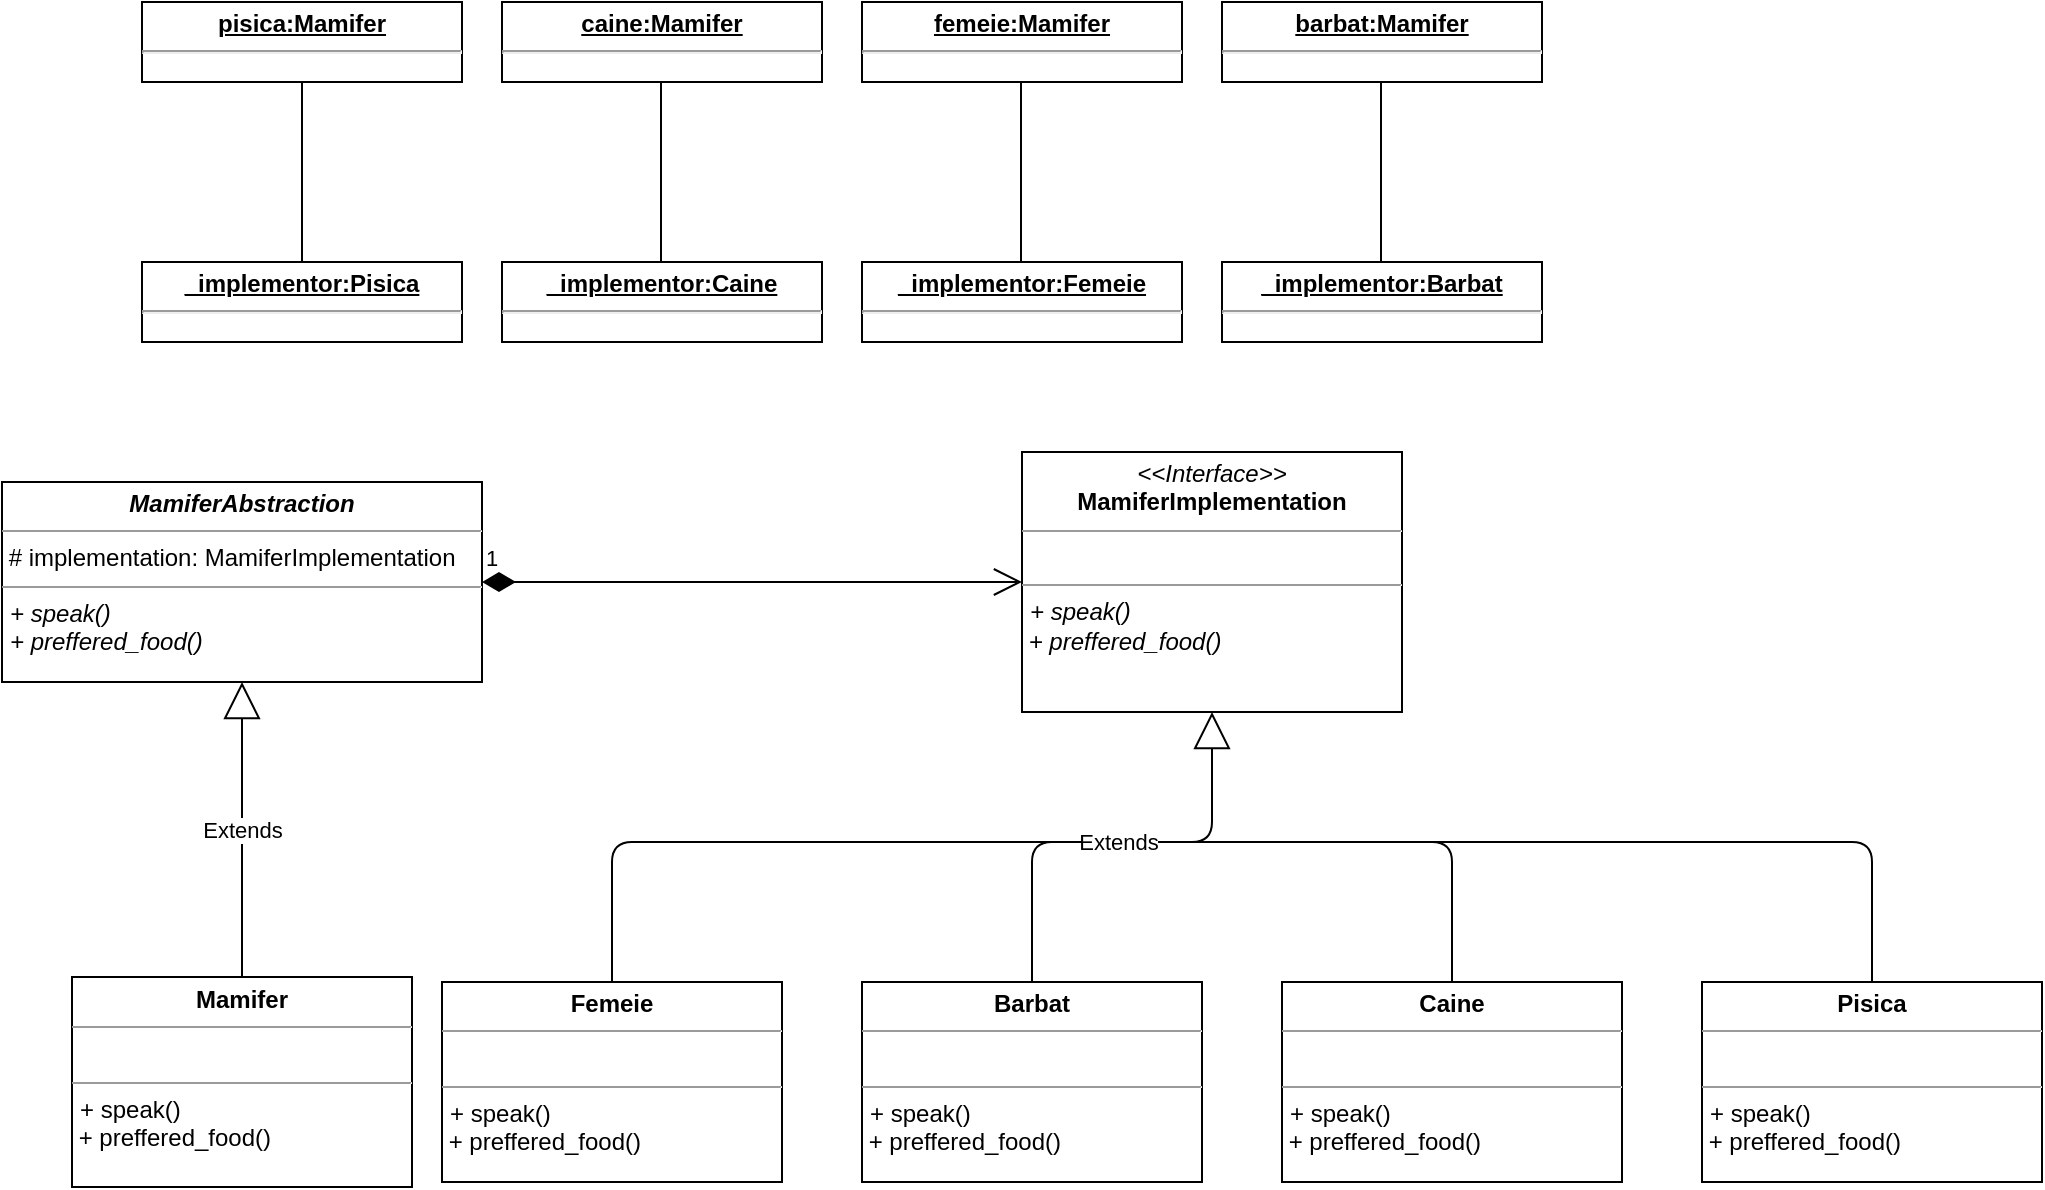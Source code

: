 <mxfile version="14.7.7" type="device"><diagram id="gUvUy648SvMCt0VvvspI" name="Page-1"><mxGraphModel dx="1436" dy="1812" grid="1" gridSize="10" guides="1" tooltips="1" connect="1" arrows="1" fold="1" page="1" pageScale="1" pageWidth="850" pageHeight="1100" math="0" shadow="0"><root><mxCell id="0"/><mxCell id="1" parent="0"/><mxCell id="cAWQSYHbyBMHj2KUJ1hl-1" value="&lt;p style=&quot;margin: 0px ; margin-top: 4px ; text-align: center&quot;&gt;&lt;i&gt;&lt;b&gt;MamiferAbstraction&lt;/b&gt;&lt;/i&gt;&lt;br&gt;&lt;/p&gt;&lt;hr size=&quot;1&quot;&gt;&amp;nbsp;# implementation: MamiferImplementation&lt;br&gt;&lt;hr size=&quot;1&quot;&gt;&lt;p style=&quot;margin: 0px ; margin-left: 4px&quot;&gt;&lt;i&gt;+ speak()&lt;/i&gt;&lt;/p&gt;&lt;p style=&quot;margin: 0px ; margin-left: 4px&quot;&gt;&lt;i&gt;+ preffered_food()&lt;/i&gt;&lt;br&gt;&lt;/p&gt;" style="verticalAlign=top;align=left;overflow=fill;fontSize=12;fontFamily=Helvetica;html=1;" vertex="1" parent="1"><mxGeometry x="370" y="230" width="240" height="100" as="geometry"/></mxCell><mxCell id="cAWQSYHbyBMHj2KUJ1hl-2" value="&lt;p style=&quot;margin: 0px ; margin-top: 4px ; text-align: center&quot;&gt;&lt;b&gt;Mamifer&lt;/b&gt;&lt;/p&gt;&lt;hr size=&quot;1&quot;&gt;&lt;div&gt;&lt;br&gt;&lt;/div&gt;&lt;hr size=&quot;1&quot;&gt;&lt;p style=&quot;margin: 0px ; margin-left: 4px&quot;&gt;+ speak()&lt;/p&gt;&amp;nbsp;+ preffered_food()" style="verticalAlign=top;align=left;overflow=fill;fontSize=12;fontFamily=Helvetica;html=1;" vertex="1" parent="1"><mxGeometry x="405" y="477.5" width="170" height="105" as="geometry"/></mxCell><mxCell id="cAWQSYHbyBMHj2KUJ1hl-3" value="Extends" style="endArrow=block;endSize=16;endFill=0;html=1;entryX=0.5;entryY=1;entryDx=0;entryDy=0;exitX=0.5;exitY=0;exitDx=0;exitDy=0;" edge="1" parent="1" source="cAWQSYHbyBMHj2KUJ1hl-2" target="cAWQSYHbyBMHj2KUJ1hl-1"><mxGeometry width="160" relative="1" as="geometry"><mxPoint x="340" y="320" as="sourcePoint"/><mxPoint x="500" y="320" as="targetPoint"/></mxGeometry></mxCell><mxCell id="cAWQSYHbyBMHj2KUJ1hl-5" value="&lt;p style=&quot;margin: 0px ; margin-top: 4px ; text-align: center&quot;&gt;&lt;i&gt;&amp;lt;&amp;lt;Interface&amp;gt;&amp;gt;&lt;/i&gt;&lt;br&gt;&lt;b&gt;MamiferImplementation&lt;/b&gt;&lt;br&gt;&lt;/p&gt;&lt;hr size=&quot;1&quot;&gt;&lt;p style=&quot;margin: 0px ; margin-left: 4px&quot;&gt;&lt;br&gt;&lt;/p&gt;&lt;hr size=&quot;1&quot;&gt;&lt;p style=&quot;margin: 0px ; margin-left: 4px&quot;&gt;&lt;i&gt;+ speak()&lt;/i&gt;&lt;/p&gt;&lt;i&gt;&amp;nbsp;+ preffered_food()&lt;/i&gt;" style="verticalAlign=top;align=left;overflow=fill;fontSize=12;fontFamily=Helvetica;html=1;" vertex="1" parent="1"><mxGeometry x="880" y="215" width="190" height="130" as="geometry"/></mxCell><mxCell id="cAWQSYHbyBMHj2KUJ1hl-6" value="1" style="endArrow=open;html=1;endSize=12;startArrow=diamondThin;startSize=14;startFill=1;edgeStyle=orthogonalEdgeStyle;align=left;verticalAlign=bottom;exitX=1;exitY=0.5;exitDx=0;exitDy=0;entryX=0;entryY=0.5;entryDx=0;entryDy=0;" edge="1" parent="1" source="cAWQSYHbyBMHj2KUJ1hl-1" target="cAWQSYHbyBMHj2KUJ1hl-5"><mxGeometry x="-1" y="3" relative="1" as="geometry"><mxPoint x="340" y="320" as="sourcePoint"/><mxPoint x="500" y="320" as="targetPoint"/></mxGeometry></mxCell><mxCell id="cAWQSYHbyBMHj2KUJ1hl-7" value="&lt;p style=&quot;margin: 0px ; margin-top: 4px ; text-align: center&quot;&gt;&lt;b&gt;Femeie&lt;/b&gt;&lt;/p&gt;&lt;hr size=&quot;1&quot;&gt;&lt;p style=&quot;margin: 0px ; margin-left: 4px&quot;&gt;&lt;br&gt;&lt;/p&gt;&lt;hr size=&quot;1&quot;&gt;&lt;p style=&quot;margin: 0px ; margin-left: 4px&quot;&gt;+ speak()&lt;/p&gt;&amp;nbsp;+ preffered_food()" style="verticalAlign=top;align=left;overflow=fill;fontSize=12;fontFamily=Helvetica;html=1;" vertex="1" parent="1"><mxGeometry x="590" y="480" width="170" height="100" as="geometry"/></mxCell><mxCell id="cAWQSYHbyBMHj2KUJ1hl-8" value="&lt;p style=&quot;margin: 0px ; margin-top: 4px ; text-align: center&quot;&gt;&lt;b&gt;Barbat&lt;/b&gt;&lt;/p&gt;&lt;hr size=&quot;1&quot;&gt;&lt;p style=&quot;margin: 0px ; margin-left: 4px&quot;&gt;&lt;br&gt;&lt;/p&gt;&lt;hr size=&quot;1&quot;&gt;&lt;p style=&quot;margin: 0px ; margin-left: 4px&quot;&gt;+ speak()&lt;/p&gt;&amp;nbsp;+ preffered_food()" style="verticalAlign=top;align=left;overflow=fill;fontSize=12;fontFamily=Helvetica;html=1;" vertex="1" parent="1"><mxGeometry x="800" y="480" width="170" height="100" as="geometry"/></mxCell><mxCell id="cAWQSYHbyBMHj2KUJ1hl-9" value="&lt;p style=&quot;margin: 0px ; margin-top: 4px ; text-align: center&quot;&gt;&lt;b&gt;Caine&lt;/b&gt;&lt;/p&gt;&lt;hr size=&quot;1&quot;&gt;&lt;p style=&quot;margin: 0px ; margin-left: 4px&quot;&gt;&lt;br&gt;&lt;/p&gt;&lt;hr size=&quot;1&quot;&gt;&lt;p style=&quot;margin: 0px ; margin-left: 4px&quot;&gt;+ speak()&lt;/p&gt;&amp;nbsp;+ preffered_food()" style="verticalAlign=top;align=left;overflow=fill;fontSize=12;fontFamily=Helvetica;html=1;" vertex="1" parent="1"><mxGeometry x="1010" y="480" width="170" height="100" as="geometry"/></mxCell><mxCell id="cAWQSYHbyBMHj2KUJ1hl-10" value="&lt;p style=&quot;margin: 0px ; margin-top: 4px ; text-align: center&quot;&gt;&lt;b&gt;Pisica&lt;/b&gt;&lt;/p&gt;&lt;hr size=&quot;1&quot;&gt;&lt;p style=&quot;margin: 0px ; margin-left: 4px&quot;&gt;&lt;br&gt;&lt;/p&gt;&lt;hr size=&quot;1&quot;&gt;&lt;p style=&quot;margin: 0px ; margin-left: 4px&quot;&gt;+ speak()&lt;/p&gt;&amp;nbsp;+ preffered_food()" style="verticalAlign=top;align=left;overflow=fill;fontSize=12;fontFamily=Helvetica;html=1;" vertex="1" parent="1"><mxGeometry x="1220" y="480" width="170" height="100" as="geometry"/></mxCell><mxCell id="cAWQSYHbyBMHj2KUJ1hl-11" value="Extends" style="endArrow=block;endSize=16;endFill=0;html=1;entryX=0.5;entryY=1;entryDx=0;entryDy=0;exitX=0.5;exitY=0;exitDx=0;exitDy=0;" edge="1" parent="1" source="cAWQSYHbyBMHj2KUJ1hl-8" target="cAWQSYHbyBMHj2KUJ1hl-5"><mxGeometry width="160" relative="1" as="geometry"><mxPoint x="510" y="320" as="sourcePoint"/><mxPoint x="670" y="320" as="targetPoint"/><Array as="points"><mxPoint x="885" y="410"/><mxPoint x="975" y="410"/></Array></mxGeometry></mxCell><mxCell id="cAWQSYHbyBMHj2KUJ1hl-12" value="" style="endArrow=none;html=1;entryX=0.5;entryY=0;entryDx=0;entryDy=0;" edge="1" parent="1" target="cAWQSYHbyBMHj2KUJ1hl-7"><mxGeometry width="50" height="50" relative="1" as="geometry"><mxPoint x="910" y="410" as="sourcePoint"/><mxPoint x="620" y="300" as="targetPoint"/><Array as="points"><mxPoint x="675" y="410"/></Array></mxGeometry></mxCell><mxCell id="cAWQSYHbyBMHj2KUJ1hl-13" value="" style="endArrow=none;html=1;entryX=0.5;entryY=0;entryDx=0;entryDy=0;" edge="1" parent="1" target="cAWQSYHbyBMHj2KUJ1hl-9"><mxGeometry width="50" height="50" relative="1" as="geometry"><mxPoint x="960" y="410" as="sourcePoint"/><mxPoint x="620" y="300" as="targetPoint"/><Array as="points"><mxPoint x="1095" y="410"/></Array></mxGeometry></mxCell><mxCell id="cAWQSYHbyBMHj2KUJ1hl-14" value="" style="endArrow=none;html=1;entryX=0.5;entryY=0;entryDx=0;entryDy=0;" edge="1" parent="1" target="cAWQSYHbyBMHj2KUJ1hl-10"><mxGeometry width="50" height="50" relative="1" as="geometry"><mxPoint x="1070" y="410" as="sourcePoint"/><mxPoint x="1030" y="300" as="targetPoint"/><Array as="points"><mxPoint x="1305" y="410"/></Array></mxGeometry></mxCell><mxCell id="cAWQSYHbyBMHj2KUJ1hl-15" value="&lt;p style=&quot;margin: 0px ; margin-top: 4px ; text-align: center ; text-decoration: underline&quot;&gt;&lt;b&gt;pisica:Mamifer&lt;/b&gt;&lt;/p&gt;&lt;hr&gt;" style="verticalAlign=top;align=left;overflow=fill;fontSize=12;fontFamily=Helvetica;html=1;" vertex="1" parent="1"><mxGeometry x="440" y="-10" width="160" height="40" as="geometry"/></mxCell><mxCell id="cAWQSYHbyBMHj2KUJ1hl-16" value="&lt;p style=&quot;margin: 0px ; margin-top: 4px ; text-align: center ; text-decoration: underline&quot;&gt;&lt;b&gt;caine:Mamifer&lt;/b&gt;&lt;/p&gt;&lt;hr&gt;" style="verticalAlign=top;align=left;overflow=fill;fontSize=12;fontFamily=Helvetica;html=1;" vertex="1" parent="1"><mxGeometry x="620" y="-10" width="160" height="40" as="geometry"/></mxCell><mxCell id="cAWQSYHbyBMHj2KUJ1hl-18" value="&lt;p style=&quot;margin: 0px ; margin-top: 4px ; text-align: center ; text-decoration: underline&quot;&gt;&lt;b&gt;femeie:Mamifer&lt;/b&gt;&lt;/p&gt;&lt;hr&gt;" style="verticalAlign=top;align=left;overflow=fill;fontSize=12;fontFamily=Helvetica;html=1;" vertex="1" parent="1"><mxGeometry x="800" y="-10" width="160" height="40" as="geometry"/></mxCell><mxCell id="cAWQSYHbyBMHj2KUJ1hl-19" value="&lt;p style=&quot;margin: 0px ; margin-top: 4px ; text-align: center ; text-decoration: underline&quot;&gt;&lt;b&gt;barbat:Mamifer&lt;/b&gt;&lt;/p&gt;&lt;hr&gt;" style="verticalAlign=top;align=left;overflow=fill;fontSize=12;fontFamily=Helvetica;html=1;" vertex="1" parent="1"><mxGeometry x="980" y="-10" width="160" height="40" as="geometry"/></mxCell><mxCell id="cAWQSYHbyBMHj2KUJ1hl-20" value="&lt;p style=&quot;margin: 0px ; margin-top: 4px ; text-align: center ; text-decoration: underline&quot;&gt;&lt;b&gt;_implementor:Pisica&lt;/b&gt;&lt;/p&gt;&lt;hr&gt;" style="verticalAlign=top;align=left;overflow=fill;fontSize=12;fontFamily=Helvetica;html=1;" vertex="1" parent="1"><mxGeometry x="440" y="120" width="160" height="40" as="geometry"/></mxCell><mxCell id="cAWQSYHbyBMHj2KUJ1hl-21" value="&lt;p style=&quot;margin: 0px ; margin-top: 4px ; text-align: center ; text-decoration: underline&quot;&gt;&lt;b&gt;_implementor:Caine&lt;/b&gt;&lt;/p&gt;&lt;hr&gt;" style="verticalAlign=top;align=left;overflow=fill;fontSize=12;fontFamily=Helvetica;html=1;" vertex="1" parent="1"><mxGeometry x="620" y="120" width="160" height="40" as="geometry"/></mxCell><mxCell id="cAWQSYHbyBMHj2KUJ1hl-22" value="&lt;p style=&quot;margin: 0px ; margin-top: 4px ; text-align: center ; text-decoration: underline&quot;&gt;&lt;b&gt;_implementor:Femeie&lt;/b&gt;&lt;/p&gt;&lt;hr&gt;" style="verticalAlign=top;align=left;overflow=fill;fontSize=12;fontFamily=Helvetica;html=1;" vertex="1" parent="1"><mxGeometry x="800" y="120" width="160" height="40" as="geometry"/></mxCell><mxCell id="cAWQSYHbyBMHj2KUJ1hl-23" value="&lt;p style=&quot;margin: 0px ; margin-top: 4px ; text-align: center ; text-decoration: underline&quot;&gt;&lt;b&gt;_implementor:Barbat&lt;/b&gt;&lt;/p&gt;&lt;hr&gt;" style="verticalAlign=top;align=left;overflow=fill;fontSize=12;fontFamily=Helvetica;html=1;" vertex="1" parent="1"><mxGeometry x="980" y="120" width="160" height="40" as="geometry"/></mxCell><mxCell id="cAWQSYHbyBMHj2KUJ1hl-24" value="" style="endArrow=none;html=1;entryX=0.5;entryY=1;entryDx=0;entryDy=0;exitX=0.5;exitY=0;exitDx=0;exitDy=0;" edge="1" parent="1" source="cAWQSYHbyBMHj2KUJ1hl-20" target="cAWQSYHbyBMHj2KUJ1hl-15"><mxGeometry width="50" height="50" relative="1" as="geometry"><mxPoint x="1050" y="90" as="sourcePoint"/><mxPoint x="1100" y="40" as="targetPoint"/></mxGeometry></mxCell><mxCell id="cAWQSYHbyBMHj2KUJ1hl-25" value="" style="endArrow=none;html=1;entryX=0.5;entryY=1;entryDx=0;entryDy=0;exitX=0.5;exitY=0;exitDx=0;exitDy=0;" edge="1" parent="1"><mxGeometry width="50" height="50" relative="1" as="geometry"><mxPoint x="699.5" y="120" as="sourcePoint"/><mxPoint x="699.5" y="30" as="targetPoint"/></mxGeometry></mxCell><mxCell id="cAWQSYHbyBMHj2KUJ1hl-27" value="" style="endArrow=none;html=1;entryX=0.5;entryY=1;entryDx=0;entryDy=0;exitX=0.5;exitY=0;exitDx=0;exitDy=0;" edge="1" parent="1"><mxGeometry width="50" height="50" relative="1" as="geometry"><mxPoint x="879.5" y="120" as="sourcePoint"/><mxPoint x="879.5" y="30" as="targetPoint"/></mxGeometry></mxCell><mxCell id="cAWQSYHbyBMHj2KUJ1hl-28" value="" style="endArrow=none;html=1;entryX=0.5;entryY=1;entryDx=0;entryDy=0;exitX=0.5;exitY=0;exitDx=0;exitDy=0;" edge="1" parent="1"><mxGeometry width="50" height="50" relative="1" as="geometry"><mxPoint x="1059.5" y="120" as="sourcePoint"/><mxPoint x="1059.5" y="30" as="targetPoint"/></mxGeometry></mxCell></root></mxGraphModel></diagram></mxfile>